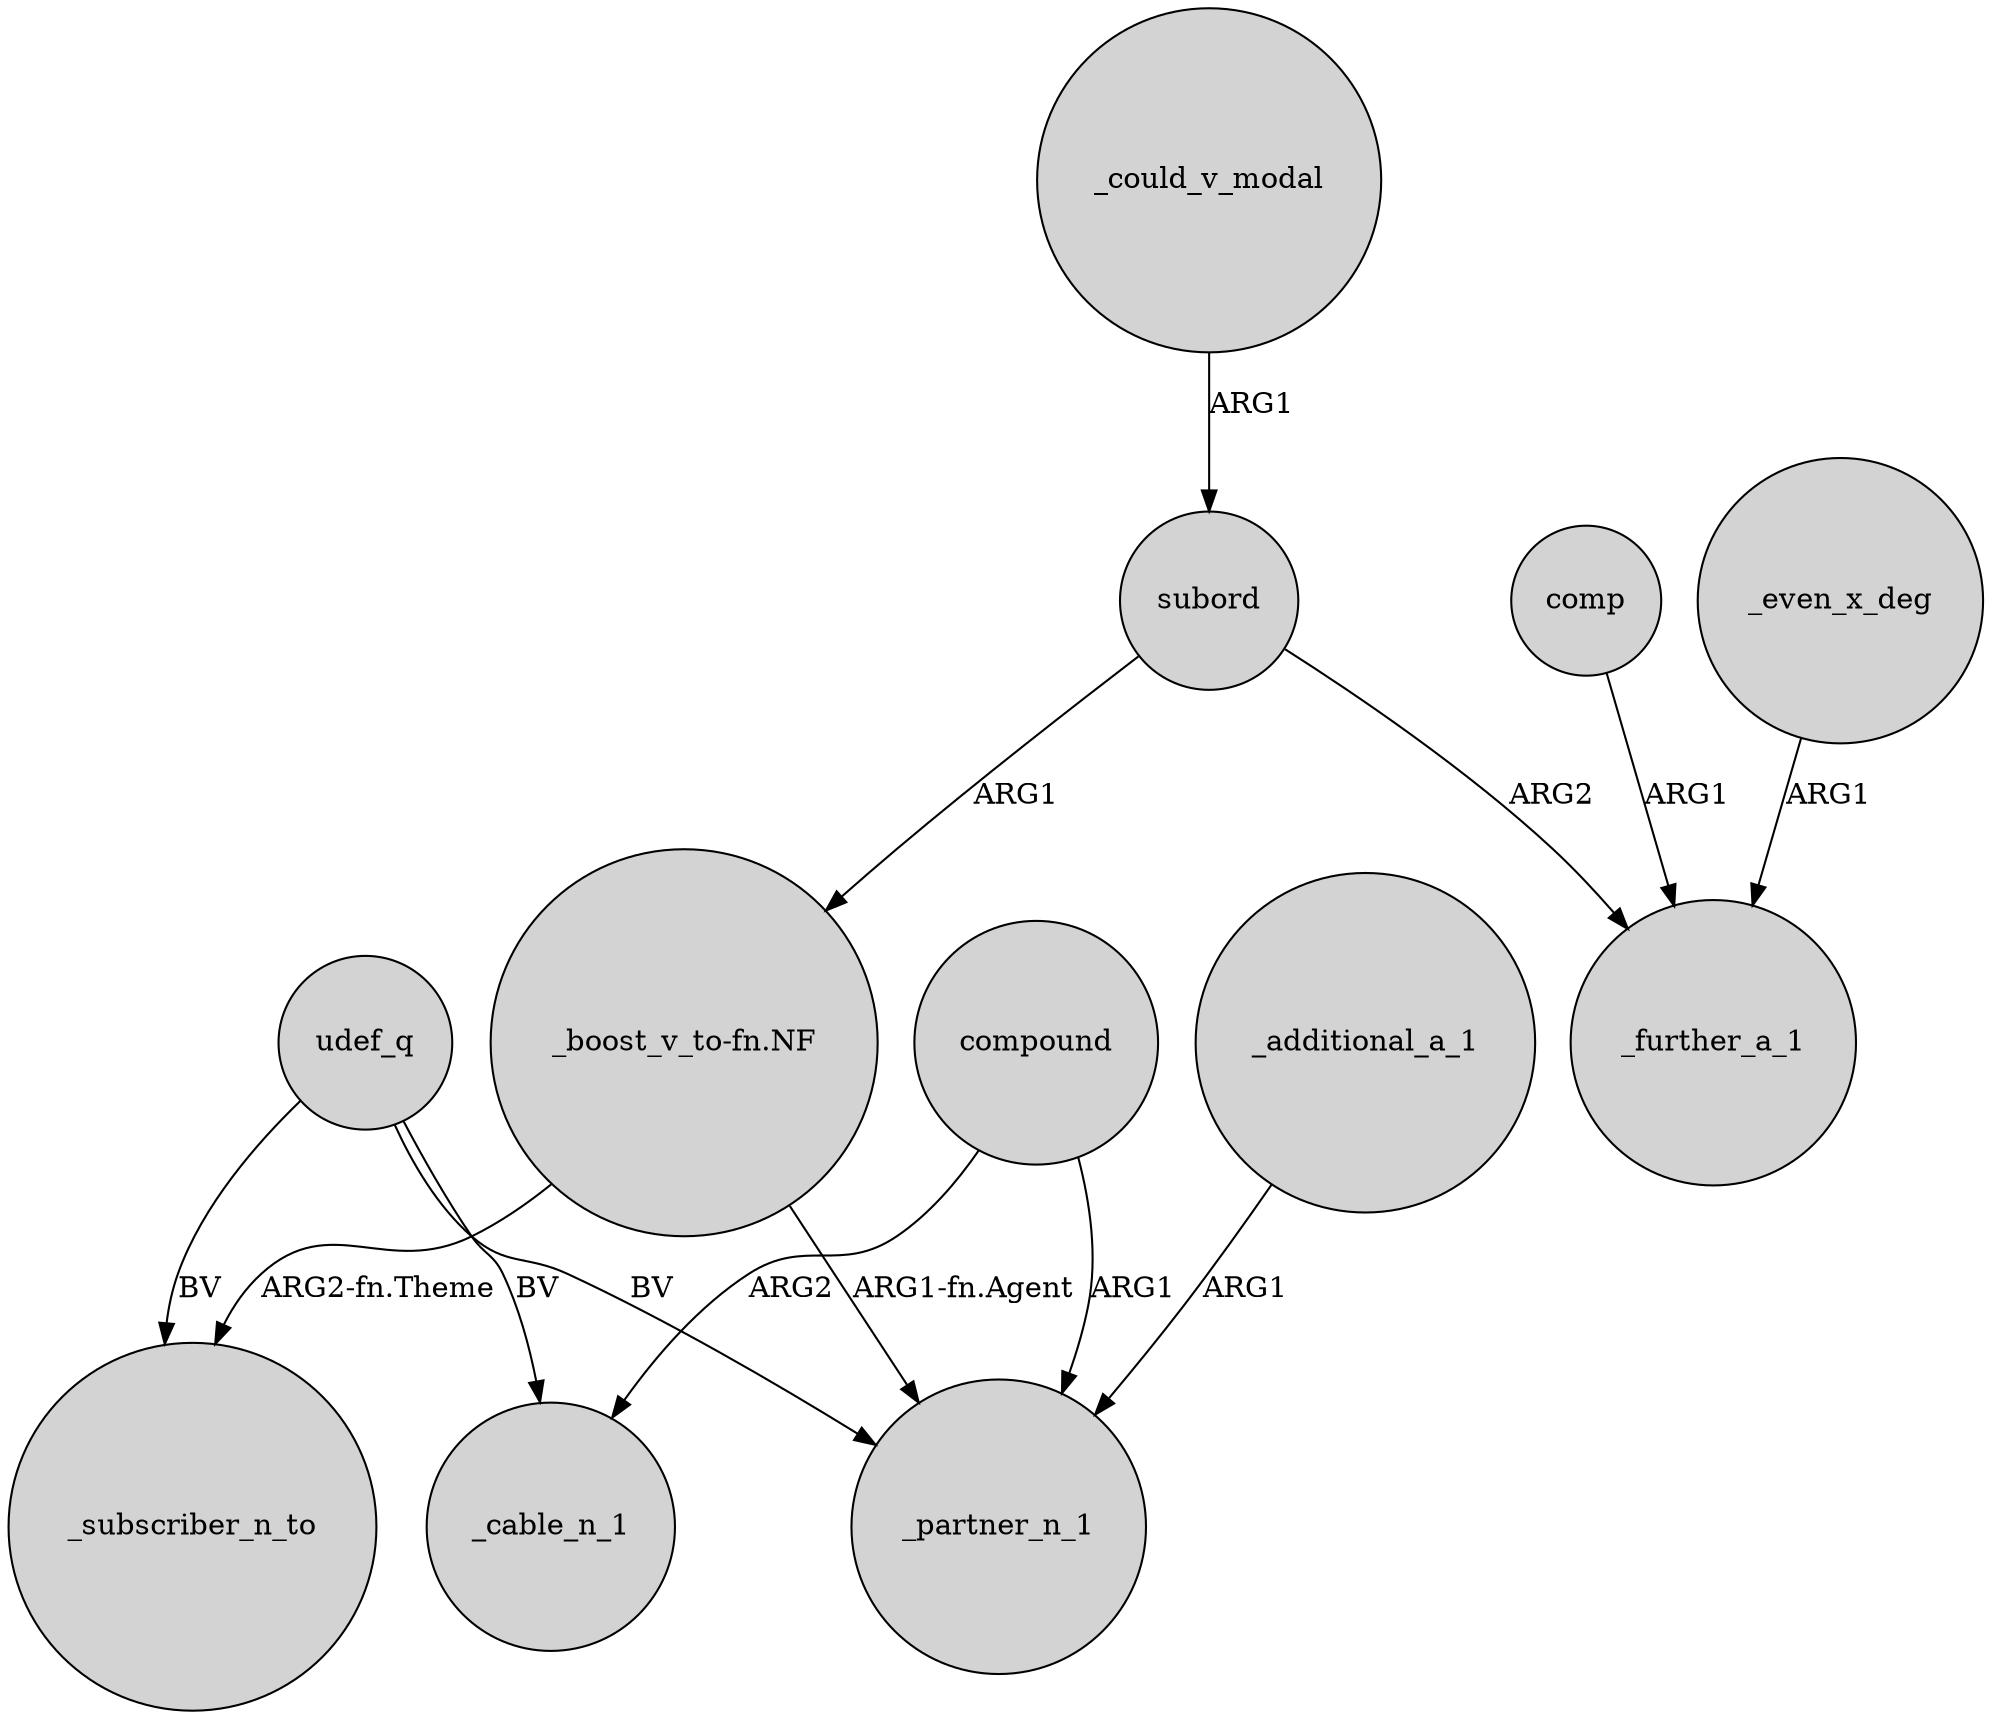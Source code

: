 digraph {
	node [shape=circle style=filled]
	compound -> _partner_n_1 [label=ARG1]
	comp -> _further_a_1 [label=ARG1]
	udef_q -> _partner_n_1 [label=BV]
	_could_v_modal -> subord [label=ARG1]
	compound -> _cable_n_1 [label=ARG2]
	subord -> _further_a_1 [label=ARG2]
	"_boost_v_to-fn.NF" -> _subscriber_n_to [label="ARG2-fn.Theme"]
	_additional_a_1 -> _partner_n_1 [label=ARG1]
	subord -> "_boost_v_to-fn.NF" [label=ARG1]
	udef_q -> _subscriber_n_to [label=BV]
	_even_x_deg -> _further_a_1 [label=ARG1]
	"_boost_v_to-fn.NF" -> _partner_n_1 [label="ARG1-fn.Agent"]
	udef_q -> _cable_n_1 [label=BV]
}
